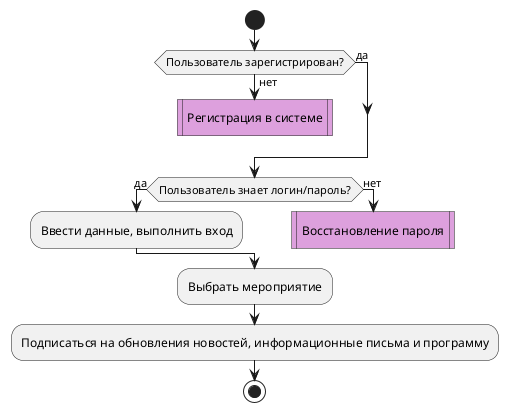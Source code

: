 @startuml SubscribeToEvent
|Пользователь|
start
if (Пользователь зарегистрирован?) then (да)
else (нет)
  #Plum:Регистрация в системе|
  detach
endif
if (Пользователь знает логин/пароль?) then (да)
  :Ввести данные, выполнить вход;
else (нет)
  #Plum:Восстановление пароля|
  detach
endif
:Выбрать мероприятие;
:Подписаться на обновления новостей, информационные письма и программу;
stop
@enduml
